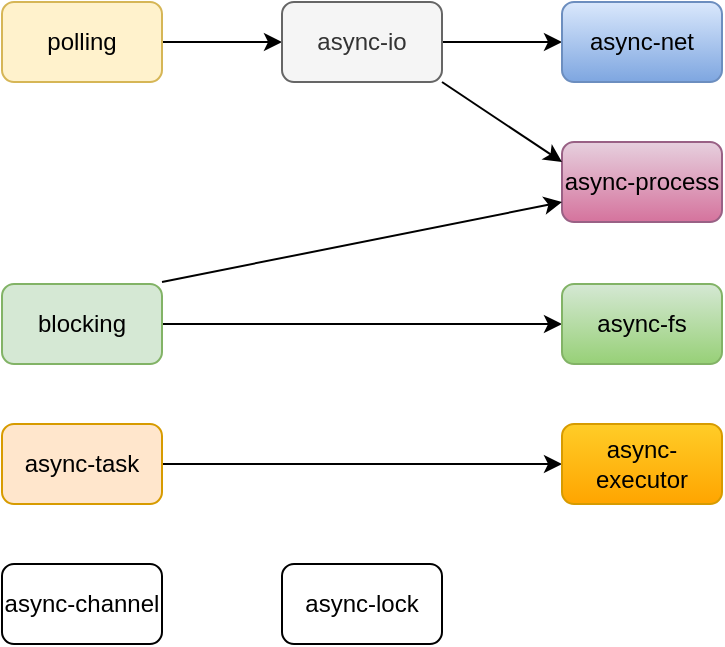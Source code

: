 <mxfile version="24.2.5" type="device">
  <diagram name="第 1 页" id="D2NAqzdusShOmgnxFnS3">
    <mxGraphModel dx="2074" dy="1196" grid="1" gridSize="10" guides="1" tooltips="1" connect="1" arrows="1" fold="1" page="1" pageScale="1" pageWidth="827" pageHeight="1169" math="0" shadow="0">
      <root>
        <mxCell id="0" />
        <mxCell id="1" parent="0" />
        <mxCell id="yEK5gBYYrBqdeFEeZC2t-11" style="edgeStyle=orthogonalEdgeStyle;rounded=0;orthogonalLoop=1;jettySize=auto;html=1;entryX=0;entryY=0.5;entryDx=0;entryDy=0;" parent="1" source="yEK5gBYYrBqdeFEeZC2t-1" target="yEK5gBYYrBqdeFEeZC2t-5" edge="1">
          <mxGeometry relative="1" as="geometry" />
        </mxCell>
        <mxCell id="yEK5gBYYrBqdeFEeZC2t-1" value="polling" style="rounded=1;whiteSpace=wrap;html=1;fillColor=#fff2cc;strokeColor=#d6b656;" parent="1" vertex="1">
          <mxGeometry x="100" y="440" width="80" height="40" as="geometry" />
        </mxCell>
        <mxCell id="VKW-eQmWKRhwMPEQLVL2-2" value="" style="edgeStyle=orthogonalEdgeStyle;rounded=0;orthogonalLoop=1;jettySize=auto;html=1;" parent="1" source="yEK5gBYYrBqdeFEeZC2t-5" target="VKW-eQmWKRhwMPEQLVL2-1" edge="1">
          <mxGeometry relative="1" as="geometry" />
        </mxCell>
        <mxCell id="yEK5gBYYrBqdeFEeZC2t-5" value="async-io" style="rounded=1;whiteSpace=wrap;html=1;fillColor=#f5f5f5;strokeColor=#666666;fontColor=#333333;" parent="1" vertex="1">
          <mxGeometry x="240" y="440" width="80" height="40" as="geometry" />
        </mxCell>
        <mxCell id="yEK5gBYYrBqdeFEeZC2t-9" value="" style="edgeStyle=orthogonalEdgeStyle;rounded=0;orthogonalLoop=1;jettySize=auto;html=1;" parent="1" source="yEK5gBYYrBqdeFEeZC2t-7" target="yEK5gBYYrBqdeFEeZC2t-8" edge="1">
          <mxGeometry relative="1" as="geometry" />
        </mxCell>
        <mxCell id="yEK5gBYYrBqdeFEeZC2t-7" value="blocking" style="rounded=1;whiteSpace=wrap;html=1;fillColor=#d5e8d4;strokeColor=#82b366;" parent="1" vertex="1">
          <mxGeometry x="100" y="581" width="80" height="40" as="geometry" />
        </mxCell>
        <mxCell id="yEK5gBYYrBqdeFEeZC2t-8" value="async-fs" style="rounded=1;whiteSpace=wrap;html=1;fillColor=#d5e8d4;strokeColor=#82b366;gradientColor=#97d077;" parent="1" vertex="1">
          <mxGeometry x="380" y="581" width="80" height="40" as="geometry" />
        </mxCell>
        <mxCell id="VKW-eQmWKRhwMPEQLVL2-1" value="async-net" style="rounded=1;whiteSpace=wrap;html=1;fillColor=#dae8fc;strokeColor=#6c8ebf;gradientColor=#7ea6e0;" parent="1" vertex="1">
          <mxGeometry x="380" y="440" width="80" height="40" as="geometry" />
        </mxCell>
        <mxCell id="U74MgVTj7WydpPeNsdfH-1" value="" style="edgeStyle=orthogonalEdgeStyle;rounded=0;orthogonalLoop=1;jettySize=auto;html=1;" edge="1" parent="1" source="U74MgVTj7WydpPeNsdfH-2" target="U74MgVTj7WydpPeNsdfH-3">
          <mxGeometry relative="1" as="geometry" />
        </mxCell>
        <mxCell id="U74MgVTj7WydpPeNsdfH-2" value="async-task" style="rounded=1;whiteSpace=wrap;html=1;fillColor=#ffe6cc;strokeColor=#d79b00;" vertex="1" parent="1">
          <mxGeometry x="100" y="651" width="80" height="40" as="geometry" />
        </mxCell>
        <mxCell id="U74MgVTj7WydpPeNsdfH-3" value="async-executor" style="rounded=1;whiteSpace=wrap;html=1;fillColor=#ffcd28;strokeColor=#d79b00;gradientColor=#ffa500;" vertex="1" parent="1">
          <mxGeometry x="380" y="651" width="80" height="40" as="geometry" />
        </mxCell>
        <mxCell id="U74MgVTj7WydpPeNsdfH-4" value="async-channel" style="rounded=1;whiteSpace=wrap;html=1;" vertex="1" parent="1">
          <mxGeometry x="100" y="721" width="80" height="40" as="geometry" />
        </mxCell>
        <mxCell id="U74MgVTj7WydpPeNsdfH-5" value="async-lock" style="rounded=1;whiteSpace=wrap;html=1;" vertex="1" parent="1">
          <mxGeometry x="240" y="721" width="80" height="40" as="geometry" />
        </mxCell>
        <mxCell id="U74MgVTj7WydpPeNsdfH-6" value="async-process" style="rounded=1;whiteSpace=wrap;html=1;fillColor=#e6d0de;strokeColor=#996185;gradientColor=#d5739d;" vertex="1" parent="1">
          <mxGeometry x="380" y="510" width="80" height="40" as="geometry" />
        </mxCell>
        <mxCell id="U74MgVTj7WydpPeNsdfH-7" value="" style="endArrow=classic;html=1;rounded=0;entryX=0;entryY=0.75;entryDx=0;entryDy=0;" edge="1" parent="1" target="U74MgVTj7WydpPeNsdfH-6">
          <mxGeometry width="50" height="50" relative="1" as="geometry">
            <mxPoint x="180" y="580" as="sourcePoint" />
            <mxPoint x="230" y="540" as="targetPoint" />
          </mxGeometry>
        </mxCell>
        <mxCell id="U74MgVTj7WydpPeNsdfH-9" value="" style="endArrow=classic;html=1;rounded=0;entryX=0;entryY=0.25;entryDx=0;entryDy=0;exitX=1;exitY=1;exitDx=0;exitDy=0;" edge="1" parent="1" source="yEK5gBYYrBqdeFEeZC2t-5" target="U74MgVTj7WydpPeNsdfH-6">
          <mxGeometry width="50" height="50" relative="1" as="geometry">
            <mxPoint x="220" y="550" as="sourcePoint" />
            <mxPoint x="270" y="500" as="targetPoint" />
          </mxGeometry>
        </mxCell>
      </root>
    </mxGraphModel>
  </diagram>
</mxfile>
